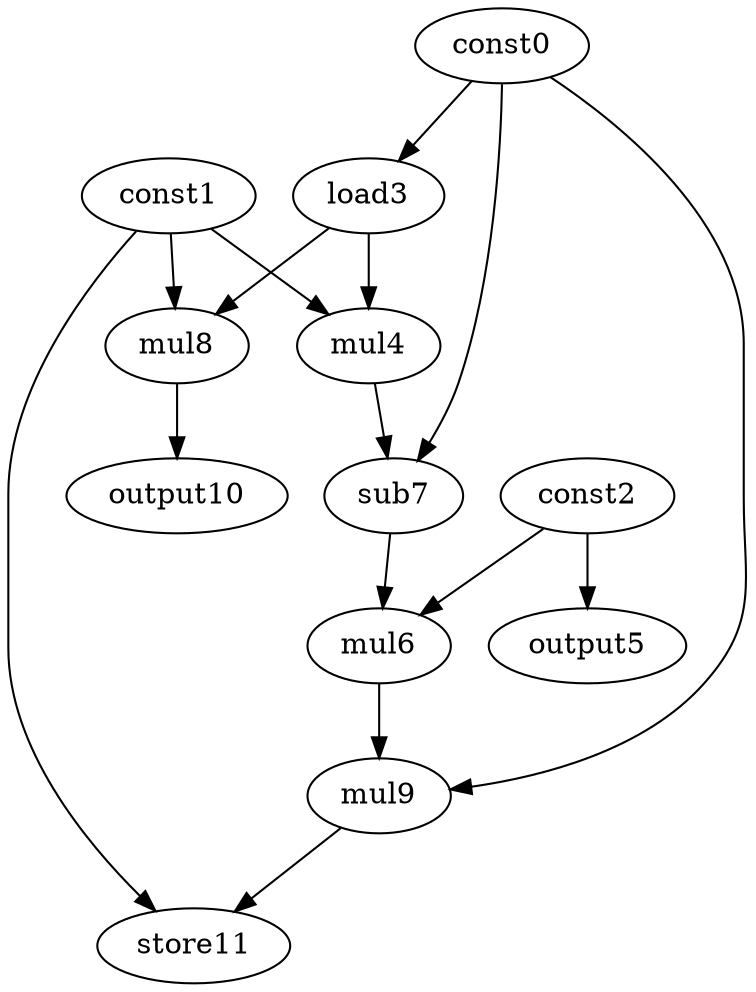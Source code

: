 digraph G { 
const0[opcode=const]; 
const1[opcode=const]; 
const2[opcode=const]; 
load3[opcode=load]; 
mul4[opcode=mul]; 
output5[opcode=output]; 
mul6[opcode=mul]; 
sub7[opcode=sub]; 
mul8[opcode=mul]; 
mul9[opcode=mul]; 
output10[opcode=output]; 
store11[opcode=store]; 
const0->load3[operand=0];
const2->output5[operand=0];
const1->mul4[operand=0];
load3->mul4[operand=1];
const1->mul8[operand=0];
load3->mul8[operand=1];
const0->sub7[operand=0];
mul4->sub7[operand=1];
mul8->output10[operand=0];
const2->mul6[operand=0];
sub7->mul6[operand=1];
const0->mul9[operand=0];
mul6->mul9[operand=1];
const1->store11[operand=0];
mul9->store11[operand=1];
}
